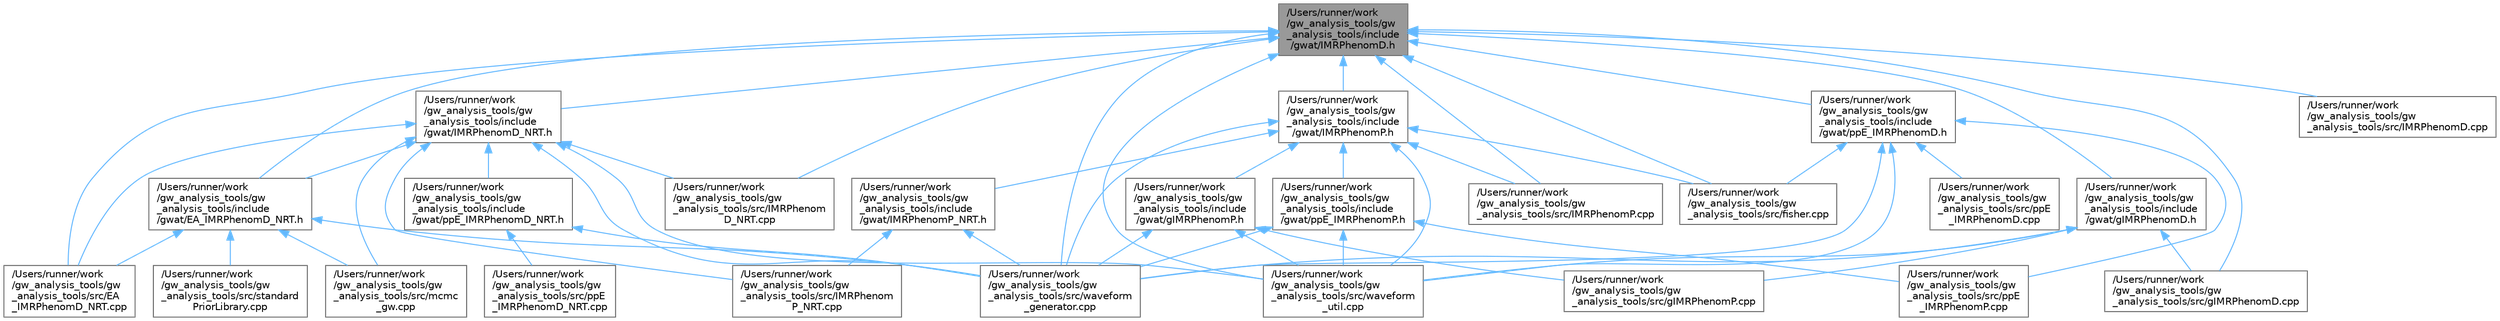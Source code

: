 digraph "/Users/runner/work/gw_analysis_tools/gw_analysis_tools/include/gwat/IMRPhenomD.h"
{
 // LATEX_PDF_SIZE
  bgcolor="transparent";
  edge [fontname=Helvetica,fontsize=10,labelfontname=Helvetica,labelfontsize=10];
  node [fontname=Helvetica,fontsize=10,shape=box,height=0.2,width=0.4];
  Node1 [id="Node000001",label="/Users/runner/work\l/gw_analysis_tools/gw\l_analysis_tools/include\l/gwat/IMRPhenomD.h",height=0.2,width=0.4,color="gray40", fillcolor="grey60", style="filled", fontcolor="black",tooltip=" "];
  Node1 -> Node2 [id="edge1_Node000001_Node000002",dir="back",color="steelblue1",style="solid",tooltip=" "];
  Node2 [id="Node000002",label="/Users/runner/work\l/gw_analysis_tools/gw\l_analysis_tools/include\l/gwat/EA_IMRPhenomD_NRT.h",height=0.2,width=0.4,color="grey40", fillcolor="white", style="filled",URL="$EA__IMRPhenomD__NRT_8h.html",tooltip=" "];
  Node2 -> Node3 [id="edge2_Node000002_Node000003",dir="back",color="steelblue1",style="solid",tooltip=" "];
  Node3 [id="Node000003",label="/Users/runner/work\l/gw_analysis_tools/gw\l_analysis_tools/src/EA\l_IMRPhenomD_NRT.cpp",height=0.2,width=0.4,color="grey40", fillcolor="white", style="filled",URL="$EA__IMRPhenomD__NRT_8cpp.html",tooltip=" "];
  Node2 -> Node4 [id="edge3_Node000002_Node000004",dir="back",color="steelblue1",style="solid",tooltip=" "];
  Node4 [id="Node000004",label="/Users/runner/work\l/gw_analysis_tools/gw\l_analysis_tools/src/mcmc\l_gw.cpp",height=0.2,width=0.4,color="grey40", fillcolor="white", style="filled",URL="$mcmc__gw_8cpp.html",tooltip=" "];
  Node2 -> Node5 [id="edge4_Node000002_Node000005",dir="back",color="steelblue1",style="solid",tooltip=" "];
  Node5 [id="Node000005",label="/Users/runner/work\l/gw_analysis_tools/gw\l_analysis_tools/src/standard\lPriorLibrary.cpp",height=0.2,width=0.4,color="grey40", fillcolor="white", style="filled",URL="$standardPriorLibrary_8cpp.html",tooltip=" "];
  Node2 -> Node6 [id="edge5_Node000002_Node000006",dir="back",color="steelblue1",style="solid",tooltip=" "];
  Node6 [id="Node000006",label="/Users/runner/work\l/gw_analysis_tools/gw\l_analysis_tools/src/waveform\l_generator.cpp",height=0.2,width=0.4,color="grey40", fillcolor="white", style="filled",URL="$waveform__generator_8cpp.html",tooltip=" "];
  Node1 -> Node7 [id="edge6_Node000001_Node000007",dir="back",color="steelblue1",style="solid",tooltip=" "];
  Node7 [id="Node000007",label="/Users/runner/work\l/gw_analysis_tools/gw\l_analysis_tools/include\l/gwat/IMRPhenomD_NRT.h",height=0.2,width=0.4,color="grey40", fillcolor="white", style="filled",URL="$IMRPhenomD__NRT_8h.html",tooltip=" "];
  Node7 -> Node2 [id="edge7_Node000007_Node000002",dir="back",color="steelblue1",style="solid",tooltip=" "];
  Node7 -> Node8 [id="edge8_Node000007_Node000008",dir="back",color="steelblue1",style="solid",tooltip=" "];
  Node8 [id="Node000008",label="/Users/runner/work\l/gw_analysis_tools/gw\l_analysis_tools/include\l/gwat/ppE_IMRPhenomD_NRT.h",height=0.2,width=0.4,color="grey40", fillcolor="white", style="filled",URL="$ppE__IMRPhenomD__NRT_8h.html",tooltip=" "];
  Node8 -> Node9 [id="edge9_Node000008_Node000009",dir="back",color="steelblue1",style="solid",tooltip=" "];
  Node9 [id="Node000009",label="/Users/runner/work\l/gw_analysis_tools/gw\l_analysis_tools/src/ppE\l_IMRPhenomD_NRT.cpp",height=0.2,width=0.4,color="grey40", fillcolor="white", style="filled",URL="$ppE__IMRPhenomD__NRT_8cpp.html",tooltip=" "];
  Node8 -> Node6 [id="edge10_Node000008_Node000006",dir="back",color="steelblue1",style="solid",tooltip=" "];
  Node7 -> Node3 [id="edge11_Node000007_Node000003",dir="back",color="steelblue1",style="solid",tooltip=" "];
  Node7 -> Node10 [id="edge12_Node000007_Node000010",dir="back",color="steelblue1",style="solid",tooltip=" "];
  Node10 [id="Node000010",label="/Users/runner/work\l/gw_analysis_tools/gw\l_analysis_tools/src/IMRPhenom\lD_NRT.cpp",height=0.2,width=0.4,color="grey40", fillcolor="white", style="filled",URL="$IMRPhenomD__NRT_8cpp.html",tooltip=" "];
  Node7 -> Node11 [id="edge13_Node000007_Node000011",dir="back",color="steelblue1",style="solid",tooltip=" "];
  Node11 [id="Node000011",label="/Users/runner/work\l/gw_analysis_tools/gw\l_analysis_tools/src/IMRPhenom\lP_NRT.cpp",height=0.2,width=0.4,color="grey40", fillcolor="white", style="filled",URL="$IMRPhenomP__NRT_8cpp.html",tooltip=" "];
  Node7 -> Node4 [id="edge14_Node000007_Node000004",dir="back",color="steelblue1",style="solid",tooltip=" "];
  Node7 -> Node6 [id="edge15_Node000007_Node000006",dir="back",color="steelblue1",style="solid",tooltip=" "];
  Node7 -> Node12 [id="edge16_Node000007_Node000012",dir="back",color="steelblue1",style="solid",tooltip=" "];
  Node12 [id="Node000012",label="/Users/runner/work\l/gw_analysis_tools/gw\l_analysis_tools/src/waveform\l_util.cpp",height=0.2,width=0.4,color="grey40", fillcolor="white", style="filled",URL="$waveform__util_8cpp.html",tooltip=" "];
  Node1 -> Node13 [id="edge17_Node000001_Node000013",dir="back",color="steelblue1",style="solid",tooltip=" "];
  Node13 [id="Node000013",label="/Users/runner/work\l/gw_analysis_tools/gw\l_analysis_tools/include\l/gwat/IMRPhenomP.h",height=0.2,width=0.4,color="grey40", fillcolor="white", style="filled",URL="$IMRPhenomP_8h.html",tooltip=" "];
  Node13 -> Node14 [id="edge18_Node000013_Node000014",dir="back",color="steelblue1",style="solid",tooltip=" "];
  Node14 [id="Node000014",label="/Users/runner/work\l/gw_analysis_tools/gw\l_analysis_tools/include\l/gwat/IMRPhenomP_NRT.h",height=0.2,width=0.4,color="grey40", fillcolor="white", style="filled",URL="$IMRPhenomP__NRT_8h.html",tooltip=" "];
  Node14 -> Node11 [id="edge19_Node000014_Node000011",dir="back",color="steelblue1",style="solid",tooltip=" "];
  Node14 -> Node6 [id="edge20_Node000014_Node000006",dir="back",color="steelblue1",style="solid",tooltip=" "];
  Node13 -> Node15 [id="edge21_Node000013_Node000015",dir="back",color="steelblue1",style="solid",tooltip=" "];
  Node15 [id="Node000015",label="/Users/runner/work\l/gw_analysis_tools/gw\l_analysis_tools/include\l/gwat/gIMRPhenomP.h",height=0.2,width=0.4,color="grey40", fillcolor="white", style="filled",URL="$gIMRPhenomP_8h.html",tooltip=" "];
  Node15 -> Node16 [id="edge22_Node000015_Node000016",dir="back",color="steelblue1",style="solid",tooltip=" "];
  Node16 [id="Node000016",label="/Users/runner/work\l/gw_analysis_tools/gw\l_analysis_tools/src/gIMRPhenomP.cpp",height=0.2,width=0.4,color="grey40", fillcolor="white", style="filled",URL="$gIMRPhenomP_8cpp.html",tooltip=" "];
  Node15 -> Node6 [id="edge23_Node000015_Node000006",dir="back",color="steelblue1",style="solid",tooltip=" "];
  Node15 -> Node12 [id="edge24_Node000015_Node000012",dir="back",color="steelblue1",style="solid",tooltip=" "];
  Node13 -> Node17 [id="edge25_Node000013_Node000017",dir="back",color="steelblue1",style="solid",tooltip=" "];
  Node17 [id="Node000017",label="/Users/runner/work\l/gw_analysis_tools/gw\l_analysis_tools/include\l/gwat/ppE_IMRPhenomP.h",height=0.2,width=0.4,color="grey40", fillcolor="white", style="filled",URL="$ppE__IMRPhenomP_8h.html",tooltip=" "];
  Node17 -> Node18 [id="edge26_Node000017_Node000018",dir="back",color="steelblue1",style="solid",tooltip=" "];
  Node18 [id="Node000018",label="/Users/runner/work\l/gw_analysis_tools/gw\l_analysis_tools/src/ppE\l_IMRPhenomP.cpp",height=0.2,width=0.4,color="grey40", fillcolor="white", style="filled",URL="$ppE__IMRPhenomP_8cpp.html",tooltip=" "];
  Node17 -> Node6 [id="edge27_Node000017_Node000006",dir="back",color="steelblue1",style="solid",tooltip=" "];
  Node17 -> Node12 [id="edge28_Node000017_Node000012",dir="back",color="steelblue1",style="solid",tooltip=" "];
  Node13 -> Node19 [id="edge29_Node000013_Node000019",dir="back",color="steelblue1",style="solid",tooltip=" "];
  Node19 [id="Node000019",label="/Users/runner/work\l/gw_analysis_tools/gw\l_analysis_tools/src/IMRPhenomP.cpp",height=0.2,width=0.4,color="grey40", fillcolor="white", style="filled",URL="$IMRPhenomP_8cpp.html",tooltip=" "];
  Node13 -> Node20 [id="edge30_Node000013_Node000020",dir="back",color="steelblue1",style="solid",tooltip=" "];
  Node20 [id="Node000020",label="/Users/runner/work\l/gw_analysis_tools/gw\l_analysis_tools/src/fisher.cpp",height=0.2,width=0.4,color="grey40", fillcolor="white", style="filled",URL="$fisher_8cpp.html",tooltip=" "];
  Node13 -> Node6 [id="edge31_Node000013_Node000006",dir="back",color="steelblue1",style="solid",tooltip=" "];
  Node13 -> Node12 [id="edge32_Node000013_Node000012",dir="back",color="steelblue1",style="solid",tooltip=" "];
  Node1 -> Node21 [id="edge33_Node000001_Node000021",dir="back",color="steelblue1",style="solid",tooltip=" "];
  Node21 [id="Node000021",label="/Users/runner/work\l/gw_analysis_tools/gw\l_analysis_tools/include\l/gwat/gIMRPhenomD.h",height=0.2,width=0.4,color="grey40", fillcolor="white", style="filled",URL="$gIMRPhenomD_8h.html",tooltip=" "];
  Node21 -> Node22 [id="edge34_Node000021_Node000022",dir="back",color="steelblue1",style="solid",tooltip=" "];
  Node22 [id="Node000022",label="/Users/runner/work\l/gw_analysis_tools/gw\l_analysis_tools/src/gIMRPhenomD.cpp",height=0.2,width=0.4,color="grey40", fillcolor="white", style="filled",URL="$gIMRPhenomD_8cpp.html",tooltip=" "];
  Node21 -> Node16 [id="edge35_Node000021_Node000016",dir="back",color="steelblue1",style="solid",tooltip=" "];
  Node21 -> Node6 [id="edge36_Node000021_Node000006",dir="back",color="steelblue1",style="solid",tooltip=" "];
  Node21 -> Node12 [id="edge37_Node000021_Node000012",dir="back",color="steelblue1",style="solid",tooltip=" "];
  Node1 -> Node23 [id="edge38_Node000001_Node000023",dir="back",color="steelblue1",style="solid",tooltip=" "];
  Node23 [id="Node000023",label="/Users/runner/work\l/gw_analysis_tools/gw\l_analysis_tools/include\l/gwat/ppE_IMRPhenomD.h",height=0.2,width=0.4,color="grey40", fillcolor="white", style="filled",URL="$ppE__IMRPhenomD_8h.html",tooltip=" "];
  Node23 -> Node20 [id="edge39_Node000023_Node000020",dir="back",color="steelblue1",style="solid",tooltip=" "];
  Node23 -> Node24 [id="edge40_Node000023_Node000024",dir="back",color="steelblue1",style="solid",tooltip=" "];
  Node24 [id="Node000024",label="/Users/runner/work\l/gw_analysis_tools/gw\l_analysis_tools/src/ppE\l_IMRPhenomD.cpp",height=0.2,width=0.4,color="grey40", fillcolor="white", style="filled",URL="$ppE__IMRPhenomD_8cpp.html",tooltip=" "];
  Node23 -> Node18 [id="edge41_Node000023_Node000018",dir="back",color="steelblue1",style="solid",tooltip=" "];
  Node23 -> Node6 [id="edge42_Node000023_Node000006",dir="back",color="steelblue1",style="solid",tooltip=" "];
  Node23 -> Node12 [id="edge43_Node000023_Node000012",dir="back",color="steelblue1",style="solid",tooltip=" "];
  Node1 -> Node3 [id="edge44_Node000001_Node000003",dir="back",color="steelblue1",style="solid",tooltip=" "];
  Node1 -> Node25 [id="edge45_Node000001_Node000025",dir="back",color="steelblue1",style="solid",tooltip=" "];
  Node25 [id="Node000025",label="/Users/runner/work\l/gw_analysis_tools/gw\l_analysis_tools/src/IMRPhenomD.cpp",height=0.2,width=0.4,color="grey40", fillcolor="white", style="filled",URL="$IMRPhenomD_8cpp.html",tooltip=" "];
  Node1 -> Node10 [id="edge46_Node000001_Node000010",dir="back",color="steelblue1",style="solid",tooltip=" "];
  Node1 -> Node19 [id="edge47_Node000001_Node000019",dir="back",color="steelblue1",style="solid",tooltip=" "];
  Node1 -> Node20 [id="edge48_Node000001_Node000020",dir="back",color="steelblue1",style="solid",tooltip=" "];
  Node1 -> Node22 [id="edge49_Node000001_Node000022",dir="back",color="steelblue1",style="solid",tooltip=" "];
  Node1 -> Node6 [id="edge50_Node000001_Node000006",dir="back",color="steelblue1",style="solid",tooltip=" "];
  Node1 -> Node12 [id="edge51_Node000001_Node000012",dir="back",color="steelblue1",style="solid",tooltip=" "];
}
